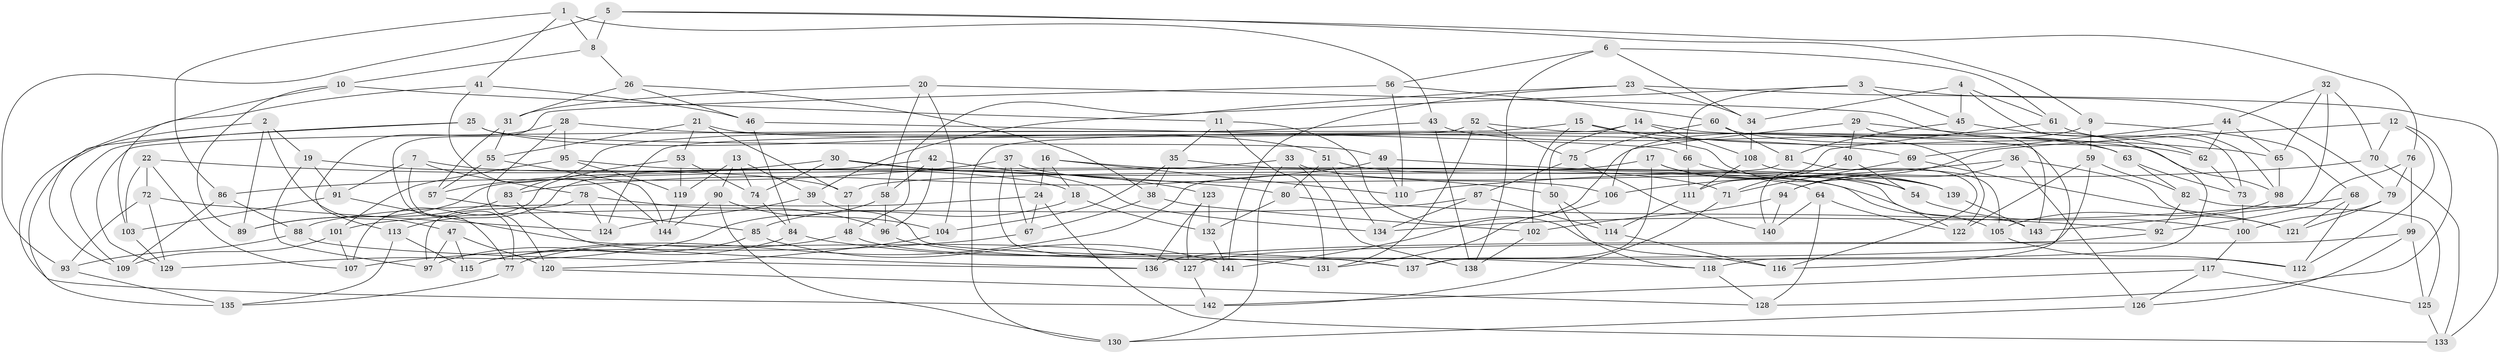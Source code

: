 // Generated by graph-tools (version 1.1) at 2025/03/03/09/25 03:03:02]
// undirected, 144 vertices, 288 edges
graph export_dot {
graph [start="1"]
  node [color=gray90,style=filled];
  1;
  2;
  3;
  4;
  5;
  6;
  7;
  8;
  9;
  10;
  11;
  12;
  13;
  14;
  15;
  16;
  17;
  18;
  19;
  20;
  21;
  22;
  23;
  24;
  25;
  26;
  27;
  28;
  29;
  30;
  31;
  32;
  33;
  34;
  35;
  36;
  37;
  38;
  39;
  40;
  41;
  42;
  43;
  44;
  45;
  46;
  47;
  48;
  49;
  50;
  51;
  52;
  53;
  54;
  55;
  56;
  57;
  58;
  59;
  60;
  61;
  62;
  63;
  64;
  65;
  66;
  67;
  68;
  69;
  70;
  71;
  72;
  73;
  74;
  75;
  76;
  77;
  78;
  79;
  80;
  81;
  82;
  83;
  84;
  85;
  86;
  87;
  88;
  89;
  90;
  91;
  92;
  93;
  94;
  95;
  96;
  97;
  98;
  99;
  100;
  101;
  102;
  103;
  104;
  105;
  106;
  107;
  108;
  109;
  110;
  111;
  112;
  113;
  114;
  115;
  116;
  117;
  118;
  119;
  120;
  121;
  122;
  123;
  124;
  125;
  126;
  127;
  128;
  129;
  130;
  131;
  132;
  133;
  134;
  135;
  136;
  137;
  138;
  139;
  140;
  141;
  142;
  143;
  144;
  1 -- 43;
  1 -- 86;
  1 -- 8;
  1 -- 41;
  2 -- 19;
  2 -- 47;
  2 -- 109;
  2 -- 89;
  3 -- 66;
  3 -- 79;
  3 -- 39;
  3 -- 45;
  4 -- 61;
  4 -- 73;
  4 -- 34;
  4 -- 45;
  5 -- 8;
  5 -- 9;
  5 -- 76;
  5 -- 93;
  6 -- 34;
  6 -- 56;
  6 -- 61;
  6 -- 138;
  7 -- 91;
  7 -- 77;
  7 -- 18;
  7 -- 78;
  8 -- 10;
  8 -- 26;
  9 -- 141;
  9 -- 68;
  9 -- 59;
  10 -- 11;
  10 -- 142;
  10 -- 89;
  11 -- 116;
  11 -- 35;
  11 -- 131;
  12 -- 94;
  12 -- 70;
  12 -- 128;
  12 -- 112;
  13 -- 74;
  13 -- 90;
  13 -- 39;
  13 -- 119;
  14 -- 108;
  14 -- 50;
  14 -- 130;
  14 -- 122;
  15 -- 65;
  15 -- 129;
  15 -- 102;
  15 -- 139;
  16 -- 24;
  16 -- 71;
  16 -- 18;
  16 -- 110;
  17 -- 54;
  17 -- 27;
  17 -- 137;
  17 -- 122;
  18 -- 85;
  18 -- 132;
  19 -- 97;
  19 -- 91;
  19 -- 27;
  20 -- 31;
  20 -- 58;
  20 -- 63;
  20 -- 104;
  21 -- 55;
  21 -- 53;
  21 -- 27;
  21 -- 98;
  22 -- 72;
  22 -- 107;
  22 -- 80;
  22 -- 103;
  23 -- 133;
  23 -- 34;
  23 -- 48;
  23 -- 141;
  24 -- 133;
  24 -- 88;
  24 -- 67;
  25 -- 51;
  25 -- 49;
  25 -- 135;
  25 -- 109;
  26 -- 31;
  26 -- 46;
  26 -- 38;
  27 -- 48;
  28 -- 69;
  28 -- 113;
  28 -- 120;
  28 -- 95;
  29 -- 106;
  29 -- 143;
  29 -- 40;
  29 -- 118;
  30 -- 134;
  30 -- 50;
  30 -- 74;
  30 -- 57;
  31 -- 57;
  31 -- 55;
  32 -- 70;
  32 -- 44;
  32 -- 143;
  32 -- 65;
  33 -- 130;
  33 -- 89;
  33 -- 138;
  33 -- 54;
  34 -- 108;
  35 -- 38;
  35 -- 104;
  35 -- 143;
  36 -- 106;
  36 -- 94;
  36 -- 126;
  36 -- 121;
  37 -- 67;
  37 -- 86;
  37 -- 137;
  37 -- 106;
  38 -- 67;
  38 -- 102;
  39 -- 112;
  39 -- 124;
  40 -- 140;
  40 -- 54;
  40 -- 71;
  41 -- 103;
  41 -- 46;
  41 -- 144;
  42 -- 58;
  42 -- 123;
  42 -- 96;
  42 -- 113;
  43 -- 138;
  43 -- 63;
  43 -- 83;
  44 -- 65;
  44 -- 69;
  44 -- 62;
  45 -- 62;
  45 -- 81;
  46 -- 66;
  46 -- 84;
  47 -- 120;
  47 -- 115;
  47 -- 97;
  48 -- 77;
  48 -- 131;
  49 -- 83;
  49 -- 110;
  49 -- 139;
  50 -- 118;
  50 -- 114;
  51 -- 134;
  51 -- 80;
  51 -- 64;
  52 -- 116;
  52 -- 124;
  52 -- 131;
  52 -- 75;
  53 -- 107;
  53 -- 74;
  53 -- 119;
  54 -- 100;
  55 -- 57;
  55 -- 144;
  56 -- 60;
  56 -- 110;
  56 -- 77;
  57 -- 85;
  58 -- 96;
  58 -- 129;
  59 -- 122;
  59 -- 82;
  59 -- 137;
  60 -- 75;
  60 -- 62;
  60 -- 81;
  61 -- 111;
  61 -- 98;
  62 -- 73;
  63 -- 82;
  63 -- 73;
  64 -- 140;
  64 -- 128;
  64 -- 122;
  65 -- 98;
  66 -- 139;
  66 -- 111;
  67 -- 107;
  68 -- 112;
  68 -- 121;
  68 -- 134;
  69 -- 71;
  69 -- 121;
  70 -- 133;
  70 -- 110;
  71 -- 142;
  72 -- 124;
  72 -- 129;
  72 -- 93;
  73 -- 100;
  74 -- 84;
  75 -- 140;
  75 -- 87;
  76 -- 92;
  76 -- 79;
  76 -- 99;
  77 -- 135;
  78 -- 124;
  78 -- 97;
  78 -- 96;
  79 -- 100;
  79 -- 121;
  80 -- 92;
  80 -- 132;
  81 -- 115;
  81 -- 105;
  82 -- 92;
  82 -- 125;
  83 -- 136;
  83 -- 89;
  84 -- 115;
  84 -- 137;
  85 -- 141;
  85 -- 97;
  86 -- 88;
  86 -- 109;
  87 -- 101;
  87 -- 114;
  87 -- 134;
  88 -- 136;
  88 -- 93;
  90 -- 130;
  90 -- 104;
  90 -- 144;
  91 -- 127;
  91 -- 103;
  92 -- 127;
  93 -- 135;
  94 -- 102;
  94 -- 140;
  95 -- 101;
  95 -- 119;
  95 -- 105;
  96 -- 118;
  98 -- 105;
  99 -- 136;
  99 -- 126;
  99 -- 125;
  100 -- 117;
  101 -- 107;
  101 -- 109;
  102 -- 138;
  103 -- 129;
  104 -- 120;
  105 -- 112;
  106 -- 131;
  108 -- 116;
  108 -- 111;
  111 -- 114;
  113 -- 115;
  113 -- 135;
  114 -- 116;
  117 -- 125;
  117 -- 126;
  117 -- 142;
  118 -- 128;
  119 -- 144;
  120 -- 128;
  123 -- 127;
  123 -- 132;
  123 -- 136;
  125 -- 133;
  126 -- 130;
  127 -- 142;
  132 -- 141;
  139 -- 143;
}
